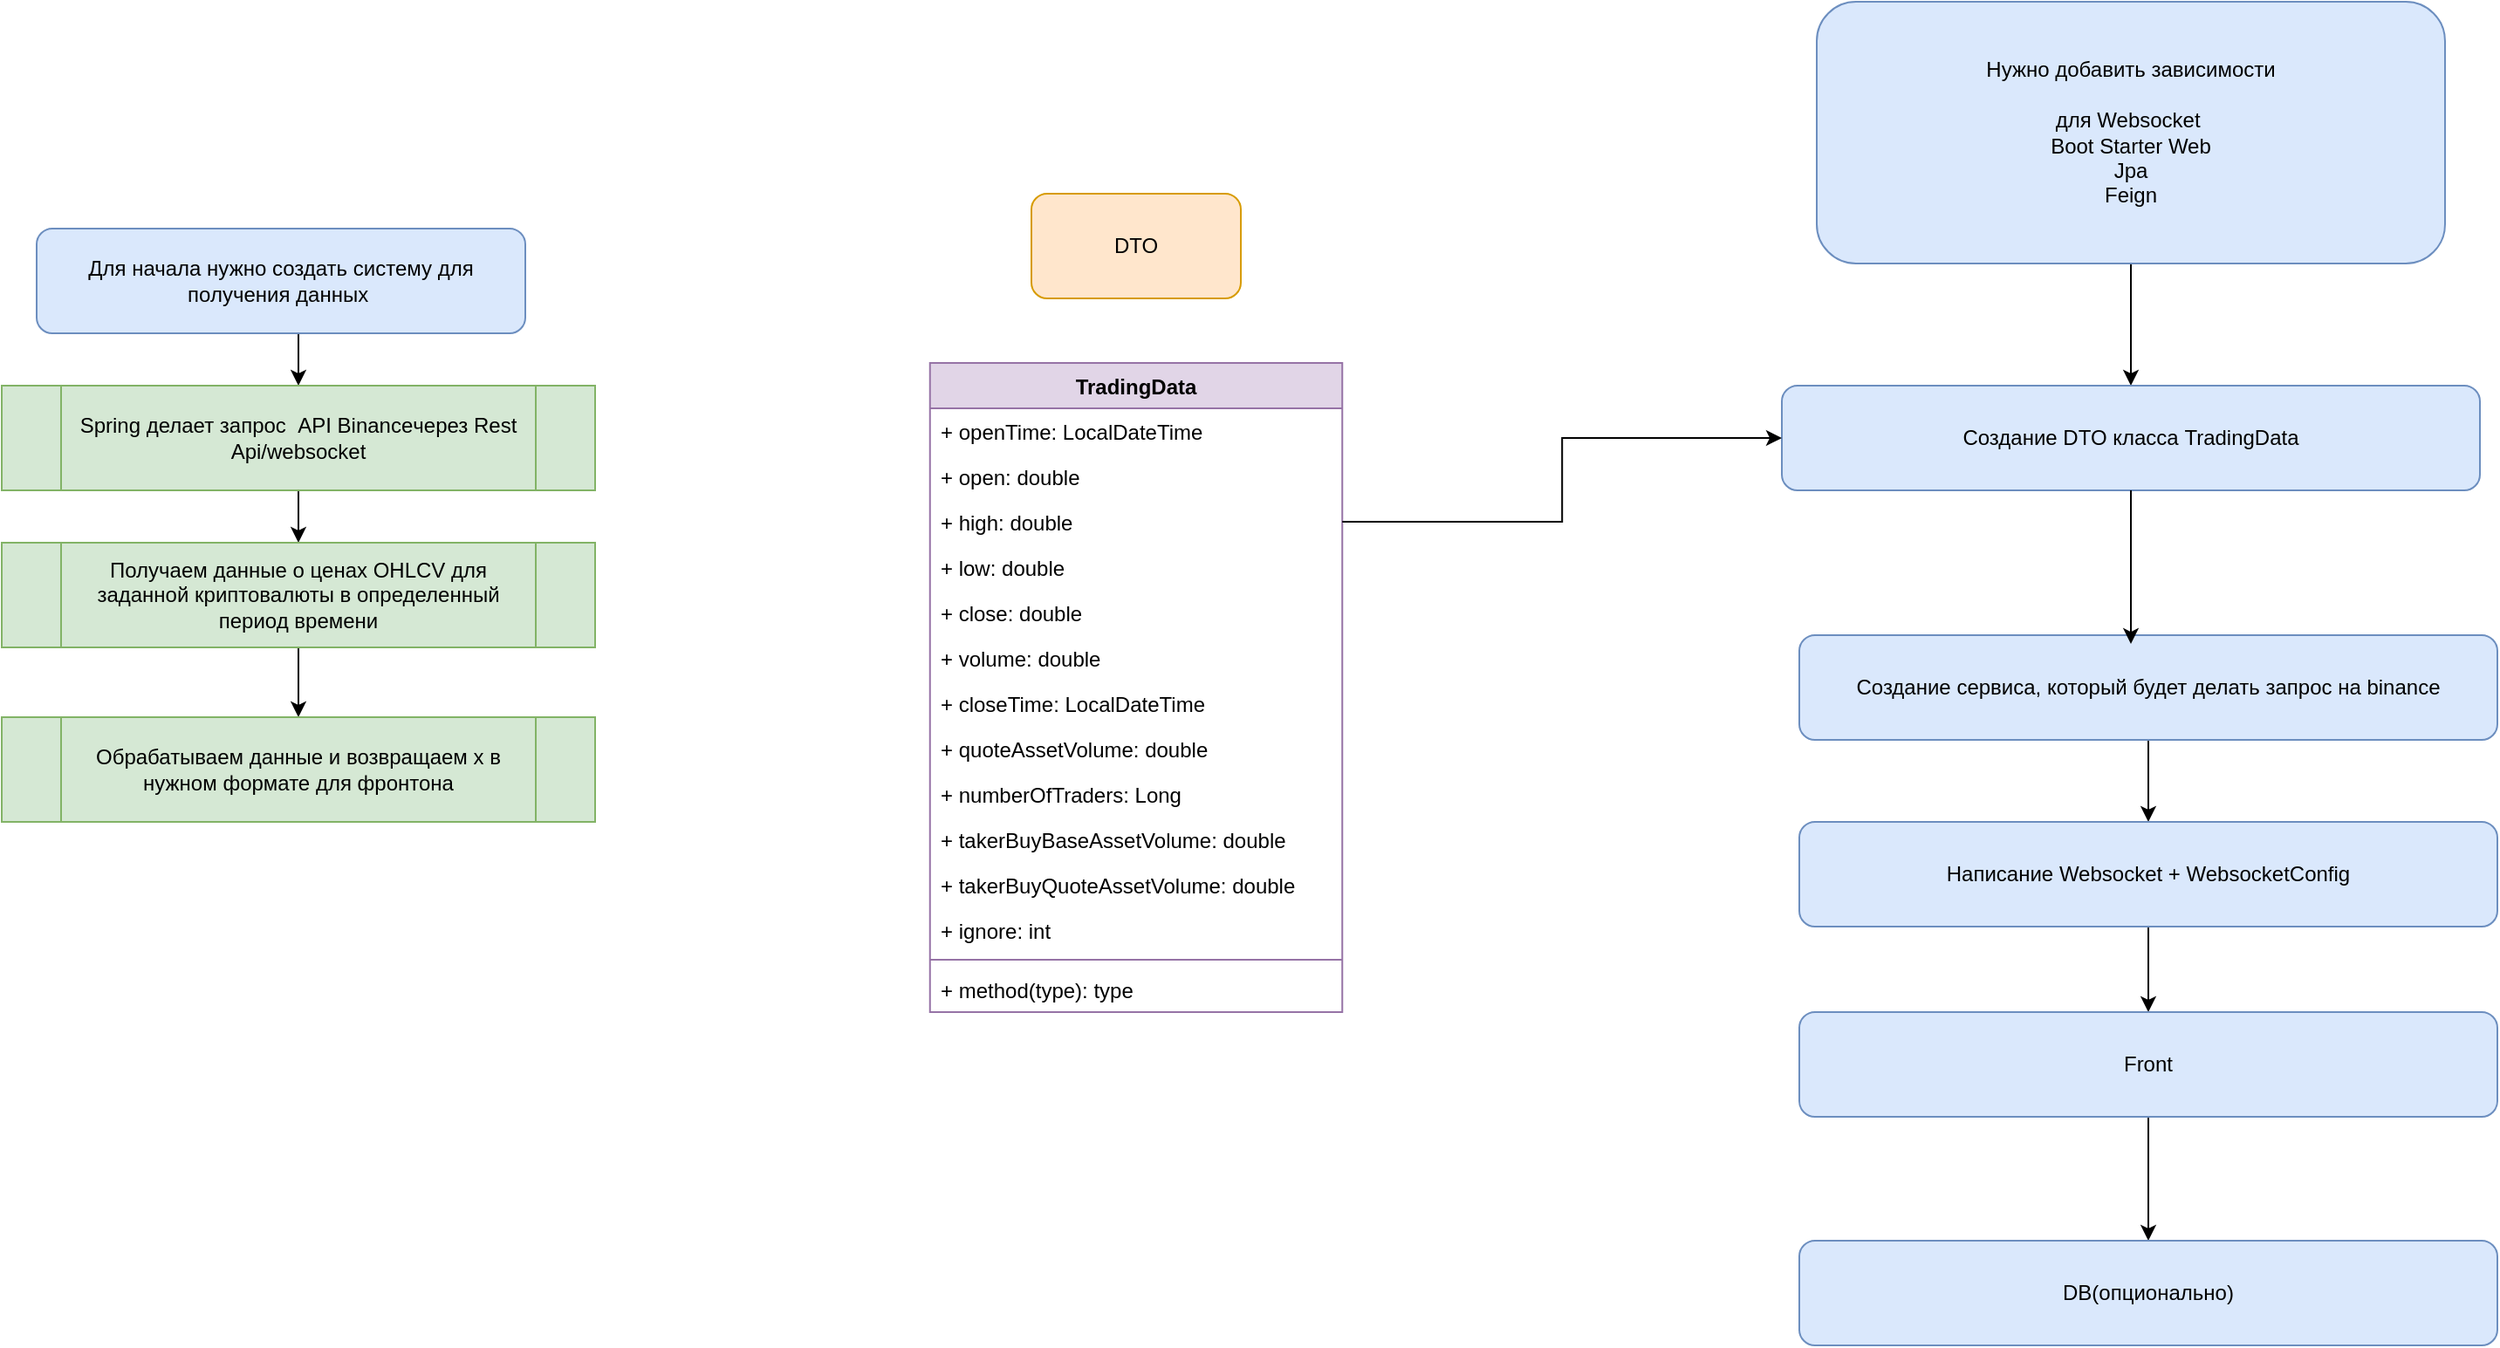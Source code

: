<mxfile version="26.0.4">
  <diagram name="Страница — 1" id="OaF57ug7zFGtxM0SiQ4R">
    <mxGraphModel dx="766" dy="1733" grid="1" gridSize="10" guides="1" tooltips="1" connect="1" arrows="1" fold="1" page="1" pageScale="1" pageWidth="827" pageHeight="1169" math="0" shadow="0">
      <root>
        <mxCell id="0" />
        <mxCell id="1" parent="0" />
        <mxCell id="_aAZzZgVYK8GI4kQ_eO9-5" style="edgeStyle=orthogonalEdgeStyle;rounded=0;orthogonalLoop=1;jettySize=auto;html=1;exitX=0.5;exitY=1;exitDx=0;exitDy=0;entryX=0.5;entryY=0;entryDx=0;entryDy=0;" edge="1" parent="1" source="_aAZzZgVYK8GI4kQ_eO9-1" target="_aAZzZgVYK8GI4kQ_eO9-2">
          <mxGeometry relative="1" as="geometry">
            <Array as="points">
              <mxPoint x="220" y="100" />
            </Array>
          </mxGeometry>
        </mxCell>
        <mxCell id="_aAZzZgVYK8GI4kQ_eO9-1" value="Для начала нужно создать систему для получения данных&amp;nbsp;" style="rounded=1;whiteSpace=wrap;html=1;fillColor=#dae8fc;strokeColor=#6c8ebf;" vertex="1" parent="1">
          <mxGeometry x="70" y="40" width="280" height="60" as="geometry" />
        </mxCell>
        <mxCell id="_aAZzZgVYK8GI4kQ_eO9-6" style="edgeStyle=orthogonalEdgeStyle;rounded=0;orthogonalLoop=1;jettySize=auto;html=1;exitX=0.5;exitY=1;exitDx=0;exitDy=0;entryX=0.5;entryY=0;entryDx=0;entryDy=0;" edge="1" parent="1" source="_aAZzZgVYK8GI4kQ_eO9-2" target="_aAZzZgVYK8GI4kQ_eO9-3">
          <mxGeometry relative="1" as="geometry" />
        </mxCell>
        <mxCell id="_aAZzZgVYK8GI4kQ_eO9-2" value="Spring делает запрос &amp;nbsp;API Binanceчерез Rest Api/websocket" style="shape=process;whiteSpace=wrap;html=1;backgroundOutline=1;fillColor=#d5e8d4;strokeColor=#82b366;" vertex="1" parent="1">
          <mxGeometry x="50" y="130" width="340" height="60" as="geometry" />
        </mxCell>
        <mxCell id="_aAZzZgVYK8GI4kQ_eO9-7" style="edgeStyle=orthogonalEdgeStyle;rounded=0;orthogonalLoop=1;jettySize=auto;html=1;exitX=0.5;exitY=1;exitDx=0;exitDy=0;entryX=0.5;entryY=0;entryDx=0;entryDy=0;" edge="1" parent="1" source="_aAZzZgVYK8GI4kQ_eO9-3" target="_aAZzZgVYK8GI4kQ_eO9-4">
          <mxGeometry relative="1" as="geometry" />
        </mxCell>
        <mxCell id="_aAZzZgVYK8GI4kQ_eO9-3" value="Получаем данные о ценах OHLCV для заданной криптовалюты в определенный период времени" style="shape=process;whiteSpace=wrap;html=1;backgroundOutline=1;fillColor=#d5e8d4;strokeColor=#82b366;" vertex="1" parent="1">
          <mxGeometry x="50" y="220" width="340" height="60" as="geometry" />
        </mxCell>
        <mxCell id="_aAZzZgVYK8GI4kQ_eO9-4" value="Обрабатываем данные и возвращаем х в нужном формате для фронтона" style="shape=process;whiteSpace=wrap;html=1;backgroundOutline=1;fillColor=#d5e8d4;strokeColor=#82b366;" vertex="1" parent="1">
          <mxGeometry x="50" y="320" width="340" height="60" as="geometry" />
        </mxCell>
        <mxCell id="_aAZzZgVYK8GI4kQ_eO9-8" value="TradingData" style="swimlane;fontStyle=1;align=center;verticalAlign=top;childLayout=stackLayout;horizontal=1;startSize=26;horizontalStack=0;resizeParent=1;resizeParentMax=0;resizeLast=0;collapsible=1;marginBottom=0;whiteSpace=wrap;html=1;fillColor=#e1d5e7;strokeColor=#9673a6;" vertex="1" parent="1">
          <mxGeometry x="581.88" y="117" width="236.25" height="372" as="geometry" />
        </mxCell>
        <mxCell id="_aAZzZgVYK8GI4kQ_eO9-9" value="+ openTime: LocalDateTime" style="text;strokeColor=none;fillColor=none;align=left;verticalAlign=top;spacingLeft=4;spacingRight=4;overflow=hidden;rotatable=0;points=[[0,0.5],[1,0.5]];portConstraint=eastwest;whiteSpace=wrap;html=1;" vertex="1" parent="_aAZzZgVYK8GI4kQ_eO9-8">
          <mxGeometry y="26" width="236.25" height="26" as="geometry" />
        </mxCell>
        <mxCell id="_aAZzZgVYK8GI4kQ_eO9-14" value="+ open: double" style="text;strokeColor=none;fillColor=none;align=left;verticalAlign=top;spacingLeft=4;spacingRight=4;overflow=hidden;rotatable=0;points=[[0,0.5],[1,0.5]];portConstraint=eastwest;whiteSpace=wrap;html=1;" vertex="1" parent="_aAZzZgVYK8GI4kQ_eO9-8">
          <mxGeometry y="52" width="236.25" height="26" as="geometry" />
        </mxCell>
        <mxCell id="_aAZzZgVYK8GI4kQ_eO9-17" value="+ high: double" style="text;strokeColor=none;fillColor=none;align=left;verticalAlign=top;spacingLeft=4;spacingRight=4;overflow=hidden;rotatable=0;points=[[0,0.5],[1,0.5]];portConstraint=eastwest;whiteSpace=wrap;html=1;" vertex="1" parent="_aAZzZgVYK8GI4kQ_eO9-8">
          <mxGeometry y="78" width="236.25" height="26" as="geometry" />
        </mxCell>
        <mxCell id="_aAZzZgVYK8GI4kQ_eO9-19" value="+ low: double" style="text;strokeColor=none;fillColor=none;align=left;verticalAlign=top;spacingLeft=4;spacingRight=4;overflow=hidden;rotatable=0;points=[[0,0.5],[1,0.5]];portConstraint=eastwest;whiteSpace=wrap;html=1;" vertex="1" parent="_aAZzZgVYK8GI4kQ_eO9-8">
          <mxGeometry y="104" width="236.25" height="26" as="geometry" />
        </mxCell>
        <mxCell id="_aAZzZgVYK8GI4kQ_eO9-20" value="+ close: double" style="text;strokeColor=none;fillColor=none;align=left;verticalAlign=top;spacingLeft=4;spacingRight=4;overflow=hidden;rotatable=0;points=[[0,0.5],[1,0.5]];portConstraint=eastwest;whiteSpace=wrap;html=1;" vertex="1" parent="_aAZzZgVYK8GI4kQ_eO9-8">
          <mxGeometry y="130" width="236.25" height="26" as="geometry" />
        </mxCell>
        <mxCell id="_aAZzZgVYK8GI4kQ_eO9-18" value="+ volume: double" style="text;strokeColor=none;fillColor=none;align=left;verticalAlign=top;spacingLeft=4;spacingRight=4;overflow=hidden;rotatable=0;points=[[0,0.5],[1,0.5]];portConstraint=eastwest;whiteSpace=wrap;html=1;" vertex="1" parent="_aAZzZgVYK8GI4kQ_eO9-8">
          <mxGeometry y="156" width="236.25" height="26" as="geometry" />
        </mxCell>
        <mxCell id="_aAZzZgVYK8GI4kQ_eO9-22" value="+ closeTime: LocalDateTime" style="text;strokeColor=none;fillColor=none;align=left;verticalAlign=top;spacingLeft=4;spacingRight=4;overflow=hidden;rotatable=0;points=[[0,0.5],[1,0.5]];portConstraint=eastwest;whiteSpace=wrap;html=1;" vertex="1" parent="_aAZzZgVYK8GI4kQ_eO9-8">
          <mxGeometry y="182" width="236.25" height="26" as="geometry" />
        </mxCell>
        <mxCell id="_aAZzZgVYK8GI4kQ_eO9-16" value="+ quoteAssetVolume: double" style="text;strokeColor=none;fillColor=none;align=left;verticalAlign=top;spacingLeft=4;spacingRight=4;overflow=hidden;rotatable=0;points=[[0,0.5],[1,0.5]];portConstraint=eastwest;whiteSpace=wrap;html=1;" vertex="1" parent="_aAZzZgVYK8GI4kQ_eO9-8">
          <mxGeometry y="208" width="236.25" height="26" as="geometry" />
        </mxCell>
        <mxCell id="_aAZzZgVYK8GI4kQ_eO9-21" value="+ numberOfTraders: Long" style="text;strokeColor=none;fillColor=none;align=left;verticalAlign=top;spacingLeft=4;spacingRight=4;overflow=hidden;rotatable=0;points=[[0,0.5],[1,0.5]];portConstraint=eastwest;whiteSpace=wrap;html=1;" vertex="1" parent="_aAZzZgVYK8GI4kQ_eO9-8">
          <mxGeometry y="234" width="236.25" height="26" as="geometry" />
        </mxCell>
        <mxCell id="_aAZzZgVYK8GI4kQ_eO9-15" value="+ takerBuyBaseAssetVolume: double" style="text;strokeColor=none;fillColor=none;align=left;verticalAlign=top;spacingLeft=4;spacingRight=4;overflow=hidden;rotatable=0;points=[[0,0.5],[1,0.5]];portConstraint=eastwest;whiteSpace=wrap;html=1;" vertex="1" parent="_aAZzZgVYK8GI4kQ_eO9-8">
          <mxGeometry y="260" width="236.25" height="26" as="geometry" />
        </mxCell>
        <mxCell id="_aAZzZgVYK8GI4kQ_eO9-23" value="+ takerBuyQuoteAssetVolume: double" style="text;strokeColor=none;fillColor=none;align=left;verticalAlign=top;spacingLeft=4;spacingRight=4;overflow=hidden;rotatable=0;points=[[0,0.5],[1,0.5]];portConstraint=eastwest;whiteSpace=wrap;html=1;" vertex="1" parent="_aAZzZgVYK8GI4kQ_eO9-8">
          <mxGeometry y="286" width="236.25" height="26" as="geometry" />
        </mxCell>
        <mxCell id="_aAZzZgVYK8GI4kQ_eO9-13" value="+ ignore: int" style="text;strokeColor=none;fillColor=none;align=left;verticalAlign=top;spacingLeft=4;spacingRight=4;overflow=hidden;rotatable=0;points=[[0,0.5],[1,0.5]];portConstraint=eastwest;whiteSpace=wrap;html=1;" vertex="1" parent="_aAZzZgVYK8GI4kQ_eO9-8">
          <mxGeometry y="312" width="236.25" height="26" as="geometry" />
        </mxCell>
        <mxCell id="_aAZzZgVYK8GI4kQ_eO9-10" value="" style="line;strokeWidth=1;fillColor=none;align=left;verticalAlign=middle;spacingTop=-1;spacingLeft=3;spacingRight=3;rotatable=0;labelPosition=right;points=[];portConstraint=eastwest;strokeColor=inherit;" vertex="1" parent="_aAZzZgVYK8GI4kQ_eO9-8">
          <mxGeometry y="338" width="236.25" height="8" as="geometry" />
        </mxCell>
        <mxCell id="_aAZzZgVYK8GI4kQ_eO9-11" value="+ method(type): type" style="text;strokeColor=none;fillColor=none;align=left;verticalAlign=top;spacingLeft=4;spacingRight=4;overflow=hidden;rotatable=0;points=[[0,0.5],[1,0.5]];portConstraint=eastwest;whiteSpace=wrap;html=1;" vertex="1" parent="_aAZzZgVYK8GI4kQ_eO9-8">
          <mxGeometry y="346" width="236.25" height="26" as="geometry" />
        </mxCell>
        <mxCell id="_aAZzZgVYK8GI4kQ_eO9-12" value="DTO" style="rounded=1;whiteSpace=wrap;html=1;fillColor=#ffe6cc;strokeColor=#d79b00;" vertex="1" parent="1">
          <mxGeometry x="640" y="20" width="120" height="60" as="geometry" />
        </mxCell>
        <mxCell id="_aAZzZgVYK8GI4kQ_eO9-31" style="edgeStyle=orthogonalEdgeStyle;rounded=0;orthogonalLoop=1;jettySize=auto;html=1;exitX=0.5;exitY=1;exitDx=0;exitDy=0;entryX=0.5;entryY=0;entryDx=0;entryDy=0;" edge="1" parent="1" source="_aAZzZgVYK8GI4kQ_eO9-25" target="_aAZzZgVYK8GI4kQ_eO9-26">
          <mxGeometry relative="1" as="geometry" />
        </mxCell>
        <mxCell id="_aAZzZgVYK8GI4kQ_eO9-25" value="Нужно добавить зависимости&lt;div&gt;&lt;br&gt;&lt;/div&gt;&lt;div&gt;для Websocket&amp;nbsp;&lt;/div&gt;&lt;div&gt;Boot Starter Web&lt;/div&gt;&lt;div&gt;Jpa&lt;/div&gt;&lt;div&gt;Feign&lt;/div&gt;" style="rounded=1;whiteSpace=wrap;html=1;fillColor=#dae8fc;strokeColor=#6c8ebf;" vertex="1" parent="1">
          <mxGeometry x="1090" y="-90" width="360" height="150" as="geometry" />
        </mxCell>
        <mxCell id="_aAZzZgVYK8GI4kQ_eO9-26" value="Создание DTO класса TradingData" style="rounded=1;whiteSpace=wrap;html=1;fillColor=#dae8fc;strokeColor=#6c8ebf;" vertex="1" parent="1">
          <mxGeometry x="1070" y="130" width="400" height="60" as="geometry" />
        </mxCell>
        <mxCell id="_aAZzZgVYK8GI4kQ_eO9-33" style="edgeStyle=orthogonalEdgeStyle;rounded=0;orthogonalLoop=1;jettySize=auto;html=1;exitX=0.5;exitY=1;exitDx=0;exitDy=0;entryX=0.5;entryY=0;entryDx=0;entryDy=0;" edge="1" parent="1" source="_aAZzZgVYK8GI4kQ_eO9-27" target="_aAZzZgVYK8GI4kQ_eO9-28">
          <mxGeometry relative="1" as="geometry" />
        </mxCell>
        <mxCell id="_aAZzZgVYK8GI4kQ_eO9-27" value="Создание сервиса, который будет делать запрос на binance" style="rounded=1;whiteSpace=wrap;html=1;fillColor=#dae8fc;strokeColor=#6c8ebf;" vertex="1" parent="1">
          <mxGeometry x="1080" y="273" width="400" height="60" as="geometry" />
        </mxCell>
        <mxCell id="_aAZzZgVYK8GI4kQ_eO9-34" style="edgeStyle=orthogonalEdgeStyle;rounded=0;orthogonalLoop=1;jettySize=auto;html=1;exitX=0.5;exitY=1;exitDx=0;exitDy=0;entryX=0.5;entryY=0;entryDx=0;entryDy=0;" edge="1" parent="1" source="_aAZzZgVYK8GI4kQ_eO9-28" target="_aAZzZgVYK8GI4kQ_eO9-29">
          <mxGeometry relative="1" as="geometry" />
        </mxCell>
        <mxCell id="_aAZzZgVYK8GI4kQ_eO9-28" value="Написание Websocket + WebsocketConfig" style="rounded=1;whiteSpace=wrap;html=1;fillColor=#dae8fc;strokeColor=#6c8ebf;" vertex="1" parent="1">
          <mxGeometry x="1080" y="380" width="400" height="60" as="geometry" />
        </mxCell>
        <mxCell id="_aAZzZgVYK8GI4kQ_eO9-35" style="edgeStyle=orthogonalEdgeStyle;rounded=0;orthogonalLoop=1;jettySize=auto;html=1;exitX=0.5;exitY=1;exitDx=0;exitDy=0;entryX=0.5;entryY=0;entryDx=0;entryDy=0;" edge="1" parent="1" source="_aAZzZgVYK8GI4kQ_eO9-29" target="_aAZzZgVYK8GI4kQ_eO9-30">
          <mxGeometry relative="1" as="geometry" />
        </mxCell>
        <mxCell id="_aAZzZgVYK8GI4kQ_eO9-29" value="Front" style="rounded=1;whiteSpace=wrap;html=1;fillColor=#dae8fc;strokeColor=#6c8ebf;" vertex="1" parent="1">
          <mxGeometry x="1080" y="489" width="400" height="60" as="geometry" />
        </mxCell>
        <mxCell id="_aAZzZgVYK8GI4kQ_eO9-30" value="DB(опционально)" style="rounded=1;whiteSpace=wrap;html=1;fillColor=#dae8fc;strokeColor=#6c8ebf;" vertex="1" parent="1">
          <mxGeometry x="1080" y="620" width="400" height="60" as="geometry" />
        </mxCell>
        <mxCell id="_aAZzZgVYK8GI4kQ_eO9-32" style="edgeStyle=orthogonalEdgeStyle;rounded=0;orthogonalLoop=1;jettySize=auto;html=1;exitX=0.5;exitY=1;exitDx=0;exitDy=0;entryX=0.475;entryY=0.084;entryDx=0;entryDy=0;entryPerimeter=0;" edge="1" parent="1" source="_aAZzZgVYK8GI4kQ_eO9-26" target="_aAZzZgVYK8GI4kQ_eO9-27">
          <mxGeometry relative="1" as="geometry" />
        </mxCell>
        <mxCell id="_aAZzZgVYK8GI4kQ_eO9-36" style="edgeStyle=orthogonalEdgeStyle;rounded=0;orthogonalLoop=1;jettySize=auto;html=1;exitX=1;exitY=0.5;exitDx=0;exitDy=0;entryX=0;entryY=0.5;entryDx=0;entryDy=0;" edge="1" parent="1" source="_aAZzZgVYK8GI4kQ_eO9-17" target="_aAZzZgVYK8GI4kQ_eO9-26">
          <mxGeometry relative="1" as="geometry" />
        </mxCell>
      </root>
    </mxGraphModel>
  </diagram>
</mxfile>

